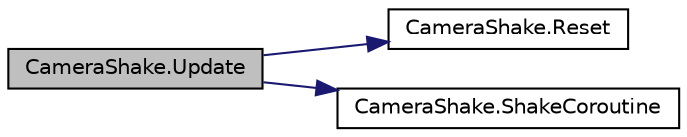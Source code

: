 digraph "CameraShake.Update"
{
 // LATEX_PDF_SIZE
  edge [fontname="Helvetica",fontsize="10",labelfontname="Helvetica",labelfontsize="10"];
  node [fontname="Helvetica",fontsize="10",shape=record];
  rankdir="LR";
  Node1 [label="CameraShake.Update",height=0.2,width=0.4,color="black", fillcolor="grey75", style="filled", fontcolor="black",tooltip=" "];
  Node1 -> Node2 [color="midnightblue",fontsize="10",style="solid",fontname="Helvetica"];
  Node2 [label="CameraShake.Reset",height=0.2,width=0.4,color="black", fillcolor="white", style="filled",URL="$class_camera_shake.html#a012da2e98148bb0e020f2954b6b923bd",tooltip=" "];
  Node1 -> Node3 [color="midnightblue",fontsize="10",style="solid",fontname="Helvetica"];
  Node3 [label="CameraShake.ShakeCoroutine",height=0.2,width=0.4,color="black", fillcolor="white", style="filled",URL="$class_camera_shake.html#a9f14107621005775a816ed091c351f13",tooltip=" "];
}
